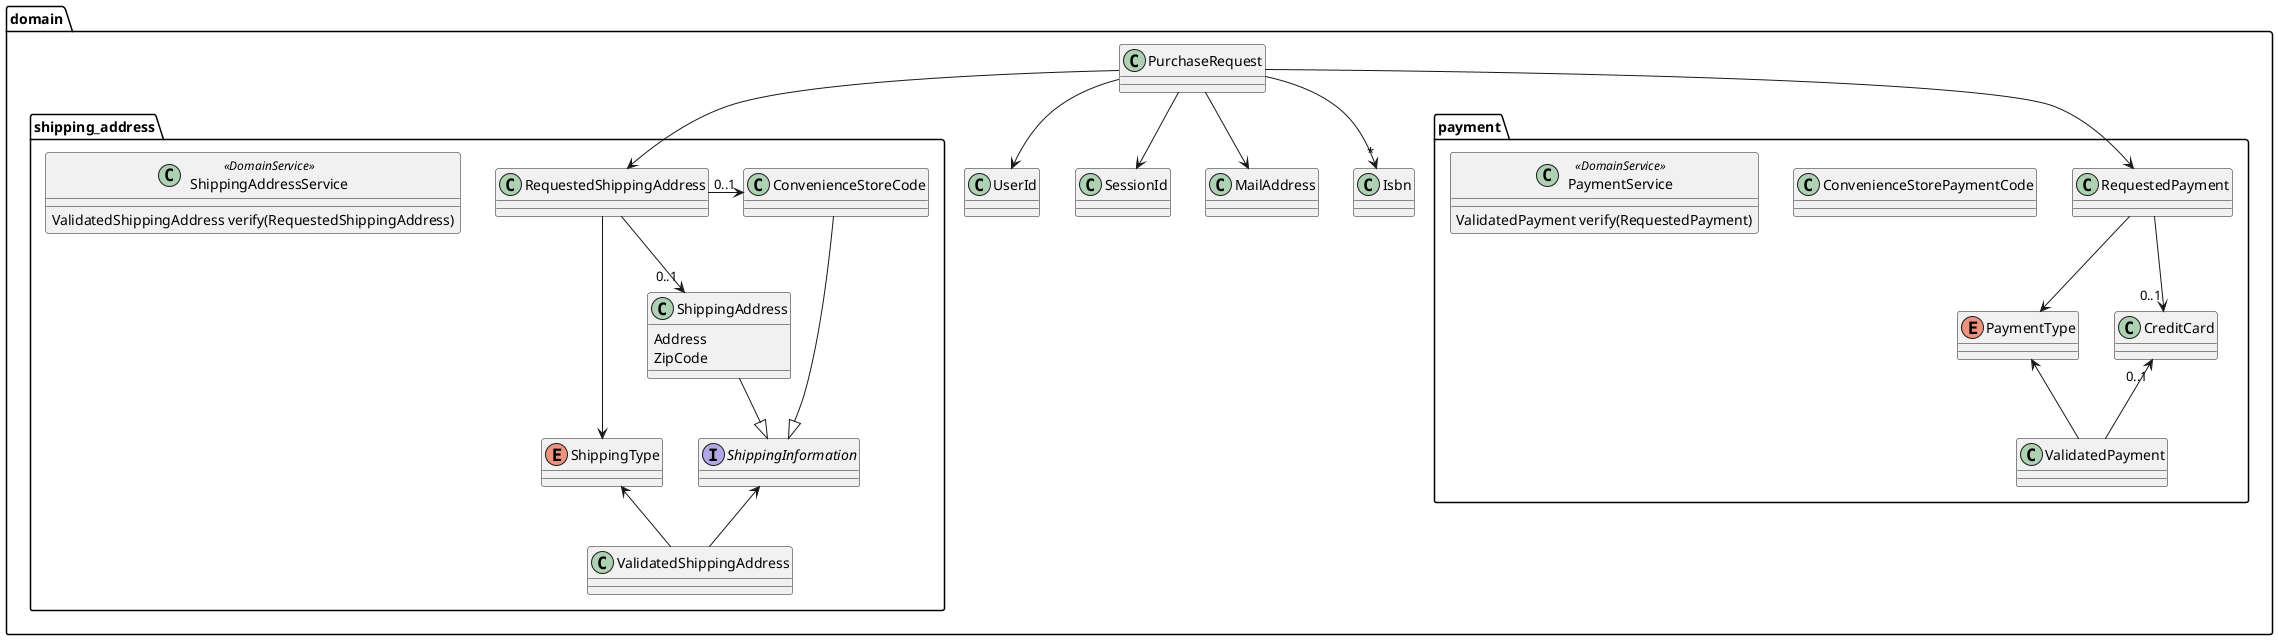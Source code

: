 @startuml

package domain {
  class UserId

  class SessionId

  class MailAddress

  class Isbn

  package payment {
    class RequestedPayment

    class CreditCard

    enum PaymentType

    RequestedPayment -->"0..1" CreditCard
    RequestedPayment --> PaymentType

    class ValidatedPayment

    ValidatedPayment -up->"0..1" CreditCard
    ValidatedPayment -up-> PaymentType

    class ConvenienceStorePaymentCode

    class PaymentService <<DomainService>> {
      ValidatedPayment verify(RequestedPayment)
    }
  }

  package shipping_address {
    class RequestedShippingAddress

    class ConvenienceStoreCode

    class ShippingAddress {
      Address
      ZipCode
    }

    enum ShippingType

    RequestedShippingAddress -right->"0..1" ConvenienceStoreCode
    RequestedShippingAddress -->"0..1" ShippingAddress
    RequestedShippingAddress --> ShippingType

    interface ShippingInformation

    ConvenienceStoreCode --|> ShippingInformation
    ShippingAddress --|> ShippingInformation

    class ValidatedShippingAddress

    ValidatedShippingAddress -up-> ShippingInformation
    ValidatedShippingAddress -up-> ShippingType

    class ShippingAddressService <<DomainService>> {
      ValidatedShippingAddress verify(RequestedShippingAddress)
    }
  }


  class PurchaseRequest

  PurchaseRequest -down-> UserId
  PurchaseRequest -down-> SessionId
  PurchaseRequest -down-> MailAddress
  PurchaseRequest -down->"*" Isbn
  PurchaseRequest -down-> RequestedPayment
  PurchaseRequest -down-> RequestedShippingAddress
}

@enduml